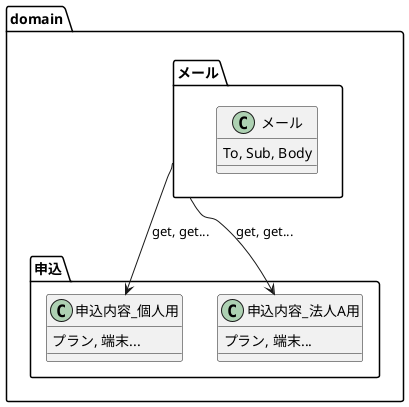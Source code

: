 @startuml

package domain {
  package 申込 {
    class 申込内容_個人用 {
      プラン, 端末...
    }
    class 申込内容_法人A用 {
      プラン, 端末...
    }
  }
  package メール {
    class メール {
      To, Sub, Body
    }
  }
  申込内容_個人用 <-u- メール : get, get...
  申込内容_法人A用 <-u- メール : get, get...
}

' body とかの組み立てがメール側になった
' 法人B が増えるとメールも改修が必要
' メールが変わっても個人や法人Aは直さなくて済む（Mail は被依存がないので影響は与えない）
' getter が必要

' メリット: 一番は new Mail が mail.domain になったこと
' デメリット: getter が必要
' 選択材料: foo より Mail が変わりやすい

@enduml